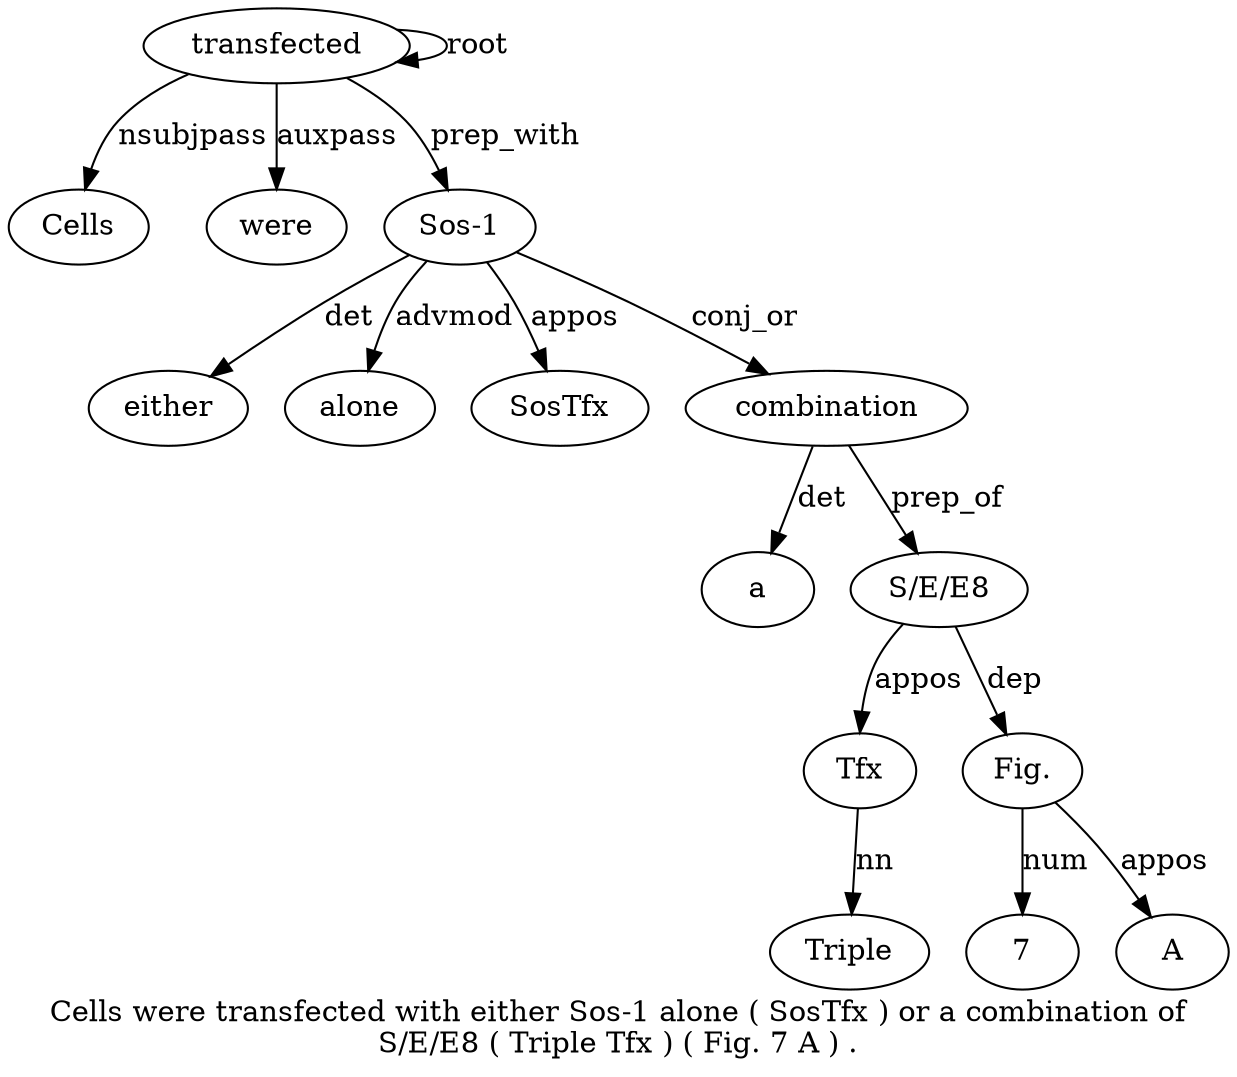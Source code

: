 digraph "Cells were transfected with either Sos-1 alone ( SosTfx ) or a combination of S/E/E8 ( Triple Tfx ) ( Fig. 7 A ) ." {
label="Cells were transfected with either Sos-1 alone ( SosTfx ) or a combination of
S/E/E8 ( Triple Tfx ) ( Fig. 7 A ) .";
transfected3 [style=filled, fillcolor=white, label=transfected];
Cells1 [style=filled, fillcolor=white, label=Cells];
transfected3 -> Cells1  [label=nsubjpass];
were2 [style=filled, fillcolor=white, label=were];
transfected3 -> were2  [label=auxpass];
transfected3 -> transfected3  [label=root];
"Sos-16" [style=filled, fillcolor=white, label="Sos-1"];
either5 [style=filled, fillcolor=white, label=either];
"Sos-16" -> either5  [label=det];
transfected3 -> "Sos-16"  [label=prep_with];
alone7 [style=filled, fillcolor=white, label=alone];
"Sos-16" -> alone7  [label=advmod];
SosTfx9 [style=filled, fillcolor=white, label=SosTfx];
"Sos-16" -> SosTfx9  [label=appos];
combination13 [style=filled, fillcolor=white, label=combination];
a12 [style=filled, fillcolor=white, label=a];
combination13 -> a12  [label=det];
"Sos-16" -> combination13  [label=conj_or];
"S/E/E815" [style=filled, fillcolor=white, label="S/E/E8"];
combination13 -> "S/E/E815"  [label=prep_of];
Tfx18 [style=filled, fillcolor=white, label=Tfx];
Triple17 [style=filled, fillcolor=white, label=Triple];
Tfx18 -> Triple17  [label=nn];
"S/E/E815" -> Tfx18  [label=appos];
"Fig.21" [style=filled, fillcolor=white, label="Fig."];
"S/E/E815" -> "Fig.21"  [label=dep];
722 [style=filled, fillcolor=white, label=7];
"Fig.21" -> 722  [label=num];
A23 [style=filled, fillcolor=white, label=A];
"Fig.21" -> A23  [label=appos];
}
